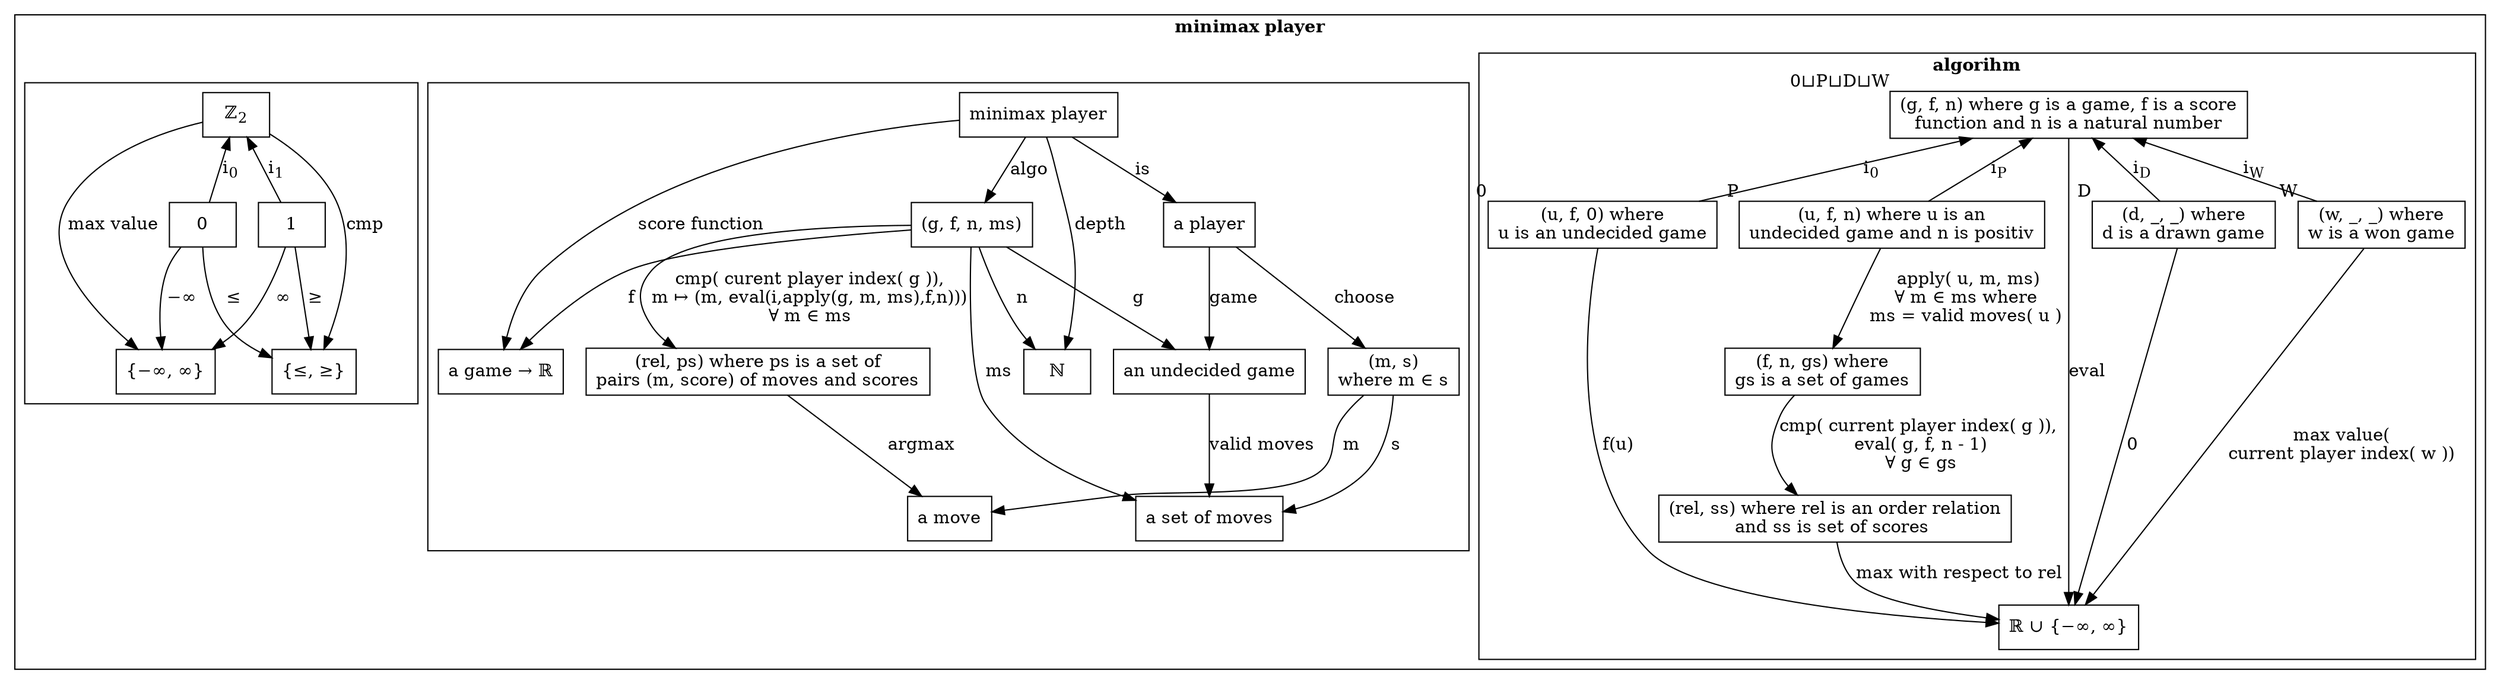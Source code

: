 digraph olog 
{ 
    node [shape = "box"]
    layout=dot

    subgraph cluster_mp {
        label=<<b>minimax player</b>>
        subgraph cluster_minimax {
            label=<<b>algorihm</b>>
            mm_i_g_s_n [label=<(g, f, n) where g is a game, f is a score<br/>function and n is a natural number>, xlabel=<0&#x2294;P&#x2294;D&#x2294;W>]
            mm_i_g_s_n -> mm_e [label="eval"]
            mm_i_d_s_n [label=<(d, _, _) where<br/>d is a drawn game>, xlabel=D]
            mm_i_d_s_n -> mm_i_g_s_n [label=<i<sub>D</sub>>]
            mm_i_d_s_n -> mm_e [label=<0>]
            mm_i_w_s_n [label=<(w, _, _) where<br/>w is a won game>, xlabel=W]
            mm_i_w_s_n -> mm_i_g_s_n [label=<i<sub>W</sub>>]
            mm_i_w_s_n -> mm_e [label=<max value(<br/>current player index( w ))>]
            mm_i_u_s_0 [label=<(u, f, 0) where<br/>u is an undecided game>, xlabel=0]
            mm_i_u_s_0 -> mm_i_g_s_n [label=<i<sub>0</sub>>]
            mm_i_u_s_0 -> mm_e [label=<f(u)>]
            mm_i_u_s_pos [label=<(u, f, n) where u is an<br/>undecided game and n is positiv>, xlabel=P]
            mm_i_u_s_pos -> mm_i_g_s_n [label=<i<sub>P</sub>>]
            mm_i_u_s_pos -> mm_games [label=< apply( u, m, ms)<br/>&#x2200; m &#x2208; ms where<br/>ms = valid moves( u )>]
            mm_games -> mm_evals [label=<cmp( current player index( g )), <br/>eval( g, f, n - 1)<br/>&#x2200; g &#x2208; gs>]
            mm_games [label=<(f, n, gs) where<br/>gs is a set of games>]
            mm_evals [label=<(rel, ss) where rel is an order relation<br/> and ss is set of scores  >]
            mm_evals -> mm_e [label=<max with respect to rel>]
            mm_e [label=<&#x211d; ∪ {−∞, ∞}>]
            {rank=min; mm_i_g_s_n} 
            {rank=same; mm_i_d_s_n; mm_i_w_s_n; mm_i_u_s_0; mm_i_u_s_pos}
        }

        subgraph cluster_pl {
        label=""
        mg_mm [label="minimax player"]
        mg_mm -> mg_pl [label="is"]
        mg_mm -> mg_f [label="score function"]
        mg_mm -> mg_n [label="depth"]
        mg_mm -> mg_t [label="algo"]
        mg_t [label=<(g, f, n, ms)>]
        mg_t -> mg_un [label=g]
        mg_t -> mg_f [label=f]
        mg_t -> mg_n [label=n]
        mg_t -> mg_ms [label=ms]
        mg_t -> mg_m_sc [label=<cmp( curent player index( g )),<br/>m &#x21a6; (m, eval(i,apply(g, m, ms),f,n)))<br/>&#x2200; m &#x2208; ms<br/>>]
        mg_ms [label="a set of moves"]
        mg_un [label="an undecided game"]
        mg_pl -> mg_m_s [label="choose"]
        mg_pl -> mg_un [label="game"]
        mg_un -> mg_ms [label="valid moves"]
        mg_m_sc [label=<(rel, ps) where ps is a set of<br/>pairs (m, score) of moves and scores>]
        mg_m_sc -> mg_m [label=<argmax>]
        mg_m [label="a move"]
        mg_m_s [label=<(m, s)<br/>where m &#x2208; s>]
        mg_m_s -> mg_ms [label="s"]
        mg_m_s -> mg_m [label="m"]
        mg_n [label=<&#x2115;>]
        mg_pl [label="a player"]
        mg_f [label=<a game &#x2192; &#x211d;<br/>>]
        }

        subgraph cluster_z {
        label=""
        mg_0 [label=<0>]
        mg_0 -> mg_z [label=<i<sub>0</sub>>]
        mg_0 -> mg_cmp [label=<&#x2264;>]
        mg_0 -> mg_inf [label=<−∞>]
        mg_1 [label=<1>]
        mg_1 -> mg_z [label=<i<sub>1</sub>>]
        mg_1 -> mg_cmp [label=<&#x2265;>]
        mg_1 -> mg_inf [label=<∞>]
        mg_z [label=<&#x2124;<sub>2</sub>>]
        mg_z -> mg_cmp [label=<cmp>]
        mg_z -> mg_inf [label=<max value>]
        mg_cmp [label=<{&#x2264;, &#x2265;}>, group=1]
        mg_inf [label=<{−∞, ∞}>, group=1]
        {rank=min; mg_z}
        }
    }
}

/*
        mm_l [label=<a game g' = apply( g, s, m)<br/>&#x2200; m &#x2208; s>]
        mm_l -> mm_s [label="s"]
        mm_l -> mm_g [label="g"]
*/